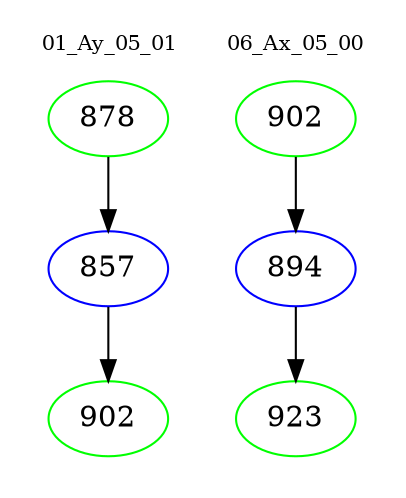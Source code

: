 digraph{
subgraph cluster_0 {
color = white
label = "01_Ay_05_01";
fontsize=10;
T0_878 [label="878", color="green"]
T0_878 -> T0_857 [color="black"]
T0_857 [label="857", color="blue"]
T0_857 -> T0_902 [color="black"]
T0_902 [label="902", color="green"]
}
subgraph cluster_1 {
color = white
label = "06_Ax_05_00";
fontsize=10;
T1_902 [label="902", color="green"]
T1_902 -> T1_894 [color="black"]
T1_894 [label="894", color="blue"]
T1_894 -> T1_923 [color="black"]
T1_923 [label="923", color="green"]
}
}
